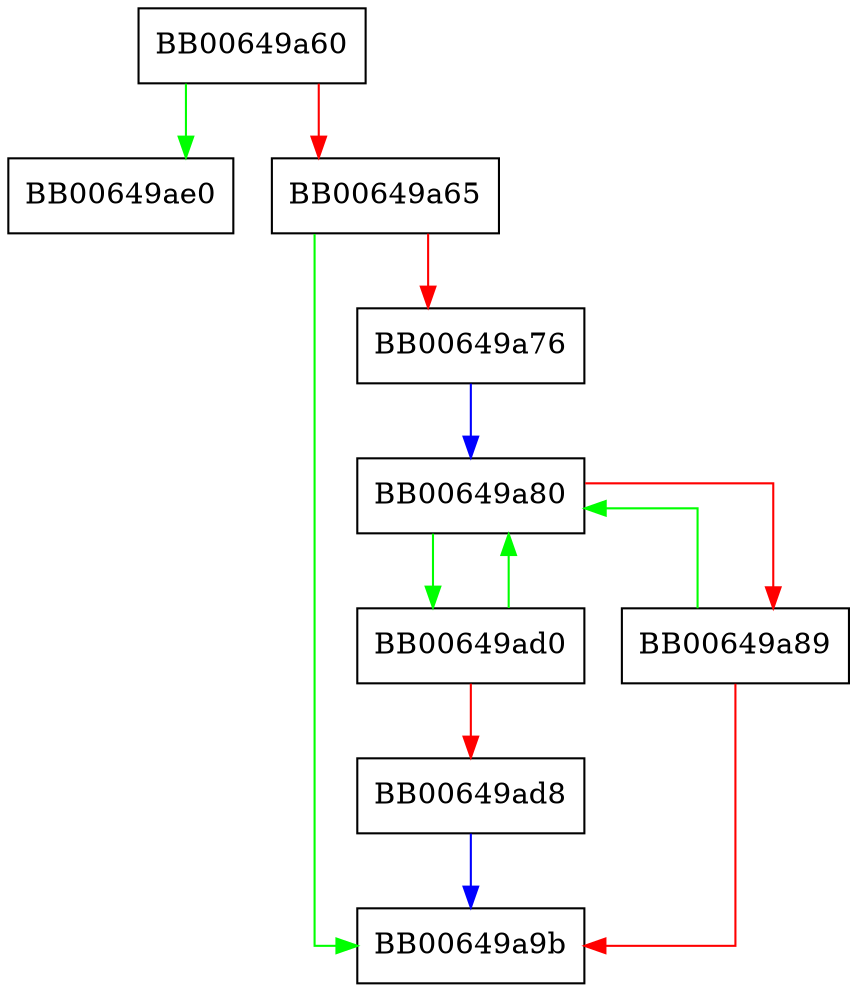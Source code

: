 digraph OPENSSL_sk_pop_free {
  node [shape="box"];
  graph [splines=ortho];
  BB00649a60 -> BB00649ae0 [color="green"];
  BB00649a60 -> BB00649a65 [color="red"];
  BB00649a65 -> BB00649a9b [color="green"];
  BB00649a65 -> BB00649a76 [color="red"];
  BB00649a76 -> BB00649a80 [color="blue"];
  BB00649a80 -> BB00649ad0 [color="green"];
  BB00649a80 -> BB00649a89 [color="red"];
  BB00649a89 -> BB00649a80 [color="green"];
  BB00649a89 -> BB00649a9b [color="red"];
  BB00649ad0 -> BB00649a80 [color="green"];
  BB00649ad0 -> BB00649ad8 [color="red"];
  BB00649ad8 -> BB00649a9b [color="blue"];
}